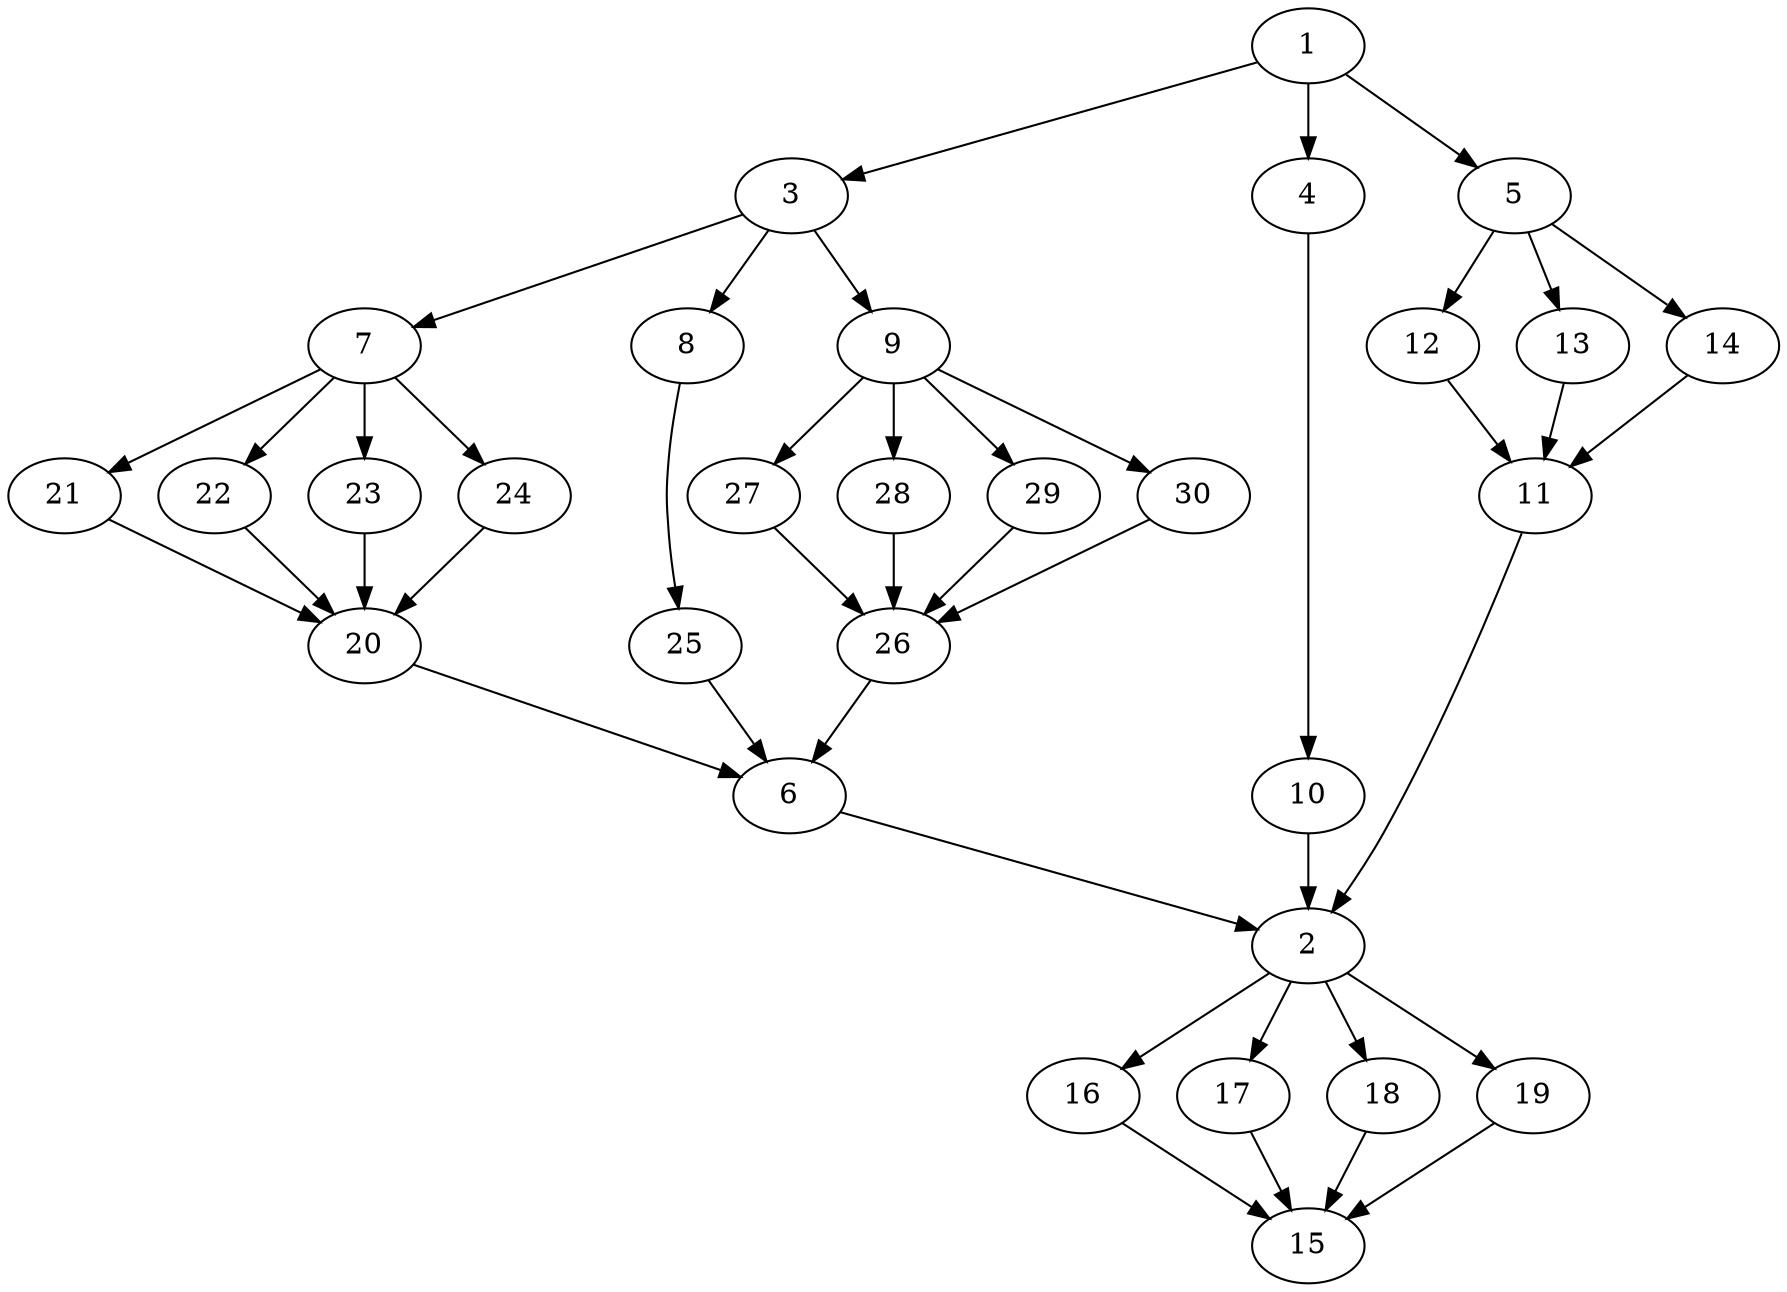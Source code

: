 digraph "core_16p_gb_SeriesParallel-MaxBf-4_Nodes_30_CCR_0.10_WeightType_Random_schedule.gxl" {
	1	 [Processor=6,Start=0,Weight=44];
	3	 [Processor=6,Start=44,Weight=103];
	1 -> 3	 [Weight=9];
	4	 [Processor=2,Start=190,Weight=147];
	1 -> 4	 [Weight=9];
	5	 [Processor=1,Start=54,Weight=118];
	1 -> 5	 [Weight=10];
	2	 [Processor=15,Start=548,Weight=118];
	16	 [Processor=14,Start=671,Weight=133];
	2 -> 16	 [Weight=5];
	17	 [Processor=1,Start=728,Weight=74];
	2 -> 17	 [Weight=2];
	18	 [Processor=16,Start=673,Weight=29];
	2 -> 18	 [Weight=7];
	19	 [Processor=15,Start=666,Weight=133];
	2 -> 19	 [Weight=9];
	7	 [Processor=12,Start=151,Weight=29];
	3 -> 7	 [Weight=4];
	8	 [Processor=5,Start=149,Weight=88];
	3 -> 8	 [Weight=2];
	9	 [Processor=6,Start=147,Weight=59];
	3 -> 9	 [Weight=5];
	10	 [Processor=2,Start=499,Weight=44];
	4 -> 10	 [Weight=6];
	12	 [Processor=3,Start=242,Weight=133];
	5 -> 12	 [Weight=4];
	13	 [Processor=1,Start=337,Weight=44];
	5 -> 13	 [Weight=5];
	14	 [Processor=16,Start=176,Weight=118];
	5 -> 14	 [Weight=4];
	6	 [Processor=15,Start=430,Weight=118];
	6 -> 2	 [Weight=9];
	21	 [Processor=9,Start=188,Weight=29];
	7 -> 21	 [Weight=8];
	22	 [Processor=11,Start=185,Weight=103];
	7 -> 22	 [Weight=5];
	23	 [Processor=13,Start=256,Weight=29];
	7 -> 23	 [Weight=7];
	24	 [Processor=14,Start=187,Weight=59];
	7 -> 24	 [Weight=7];
	25	 [Processor=2,Start=337,Weight=44];
	8 -> 25	 [Weight=8];
	27	 [Processor=15,Start=209,Weight=118];
	9 -> 27	 [Weight=3];
	28	 [Processor=10,Start=220,Weight=74];
	9 -> 28	 [Weight=4];
	29	 [Processor=6,Start=206,Weight=118];
	9 -> 29	 [Weight=5];
	30	 [Processor=4,Start=232,Weight=88];
	9 -> 30	 [Weight=9];
	10 -> 2	 [Weight=5];
	11	 [Processor=1,Start=381,Weight=118];
	11 -> 2	 [Weight=2];
	12 -> 11	 [Weight=6];
	13 -> 11	 [Weight=7];
	14 -> 11	 [Weight=5];
	15	 [Processor=14,Start=804,Weight=88];
	16 -> 15	 [Weight=2];
	17 -> 15	 [Weight=2];
	18 -> 15	 [Weight=7];
	19 -> 15	 [Weight=5];
	20	 [Processor=11,Start=294,Weight=133];
	20 -> 6	 [Weight=3];
	21 -> 20	 [Weight=9];
	22 -> 20	 [Weight=10];
	23 -> 20	 [Weight=9];
	24 -> 20	 [Weight=10];
	25 -> 6	 [Weight=7];
	26	 [Processor=15,Start=327,Weight=103];
	26 -> 6	 [Weight=5];
	27 -> 26	 [Weight=6];
	28 -> 26	 [Weight=8];
	29 -> 26	 [Weight=3];
	30 -> 26	 [Weight=7];
}
